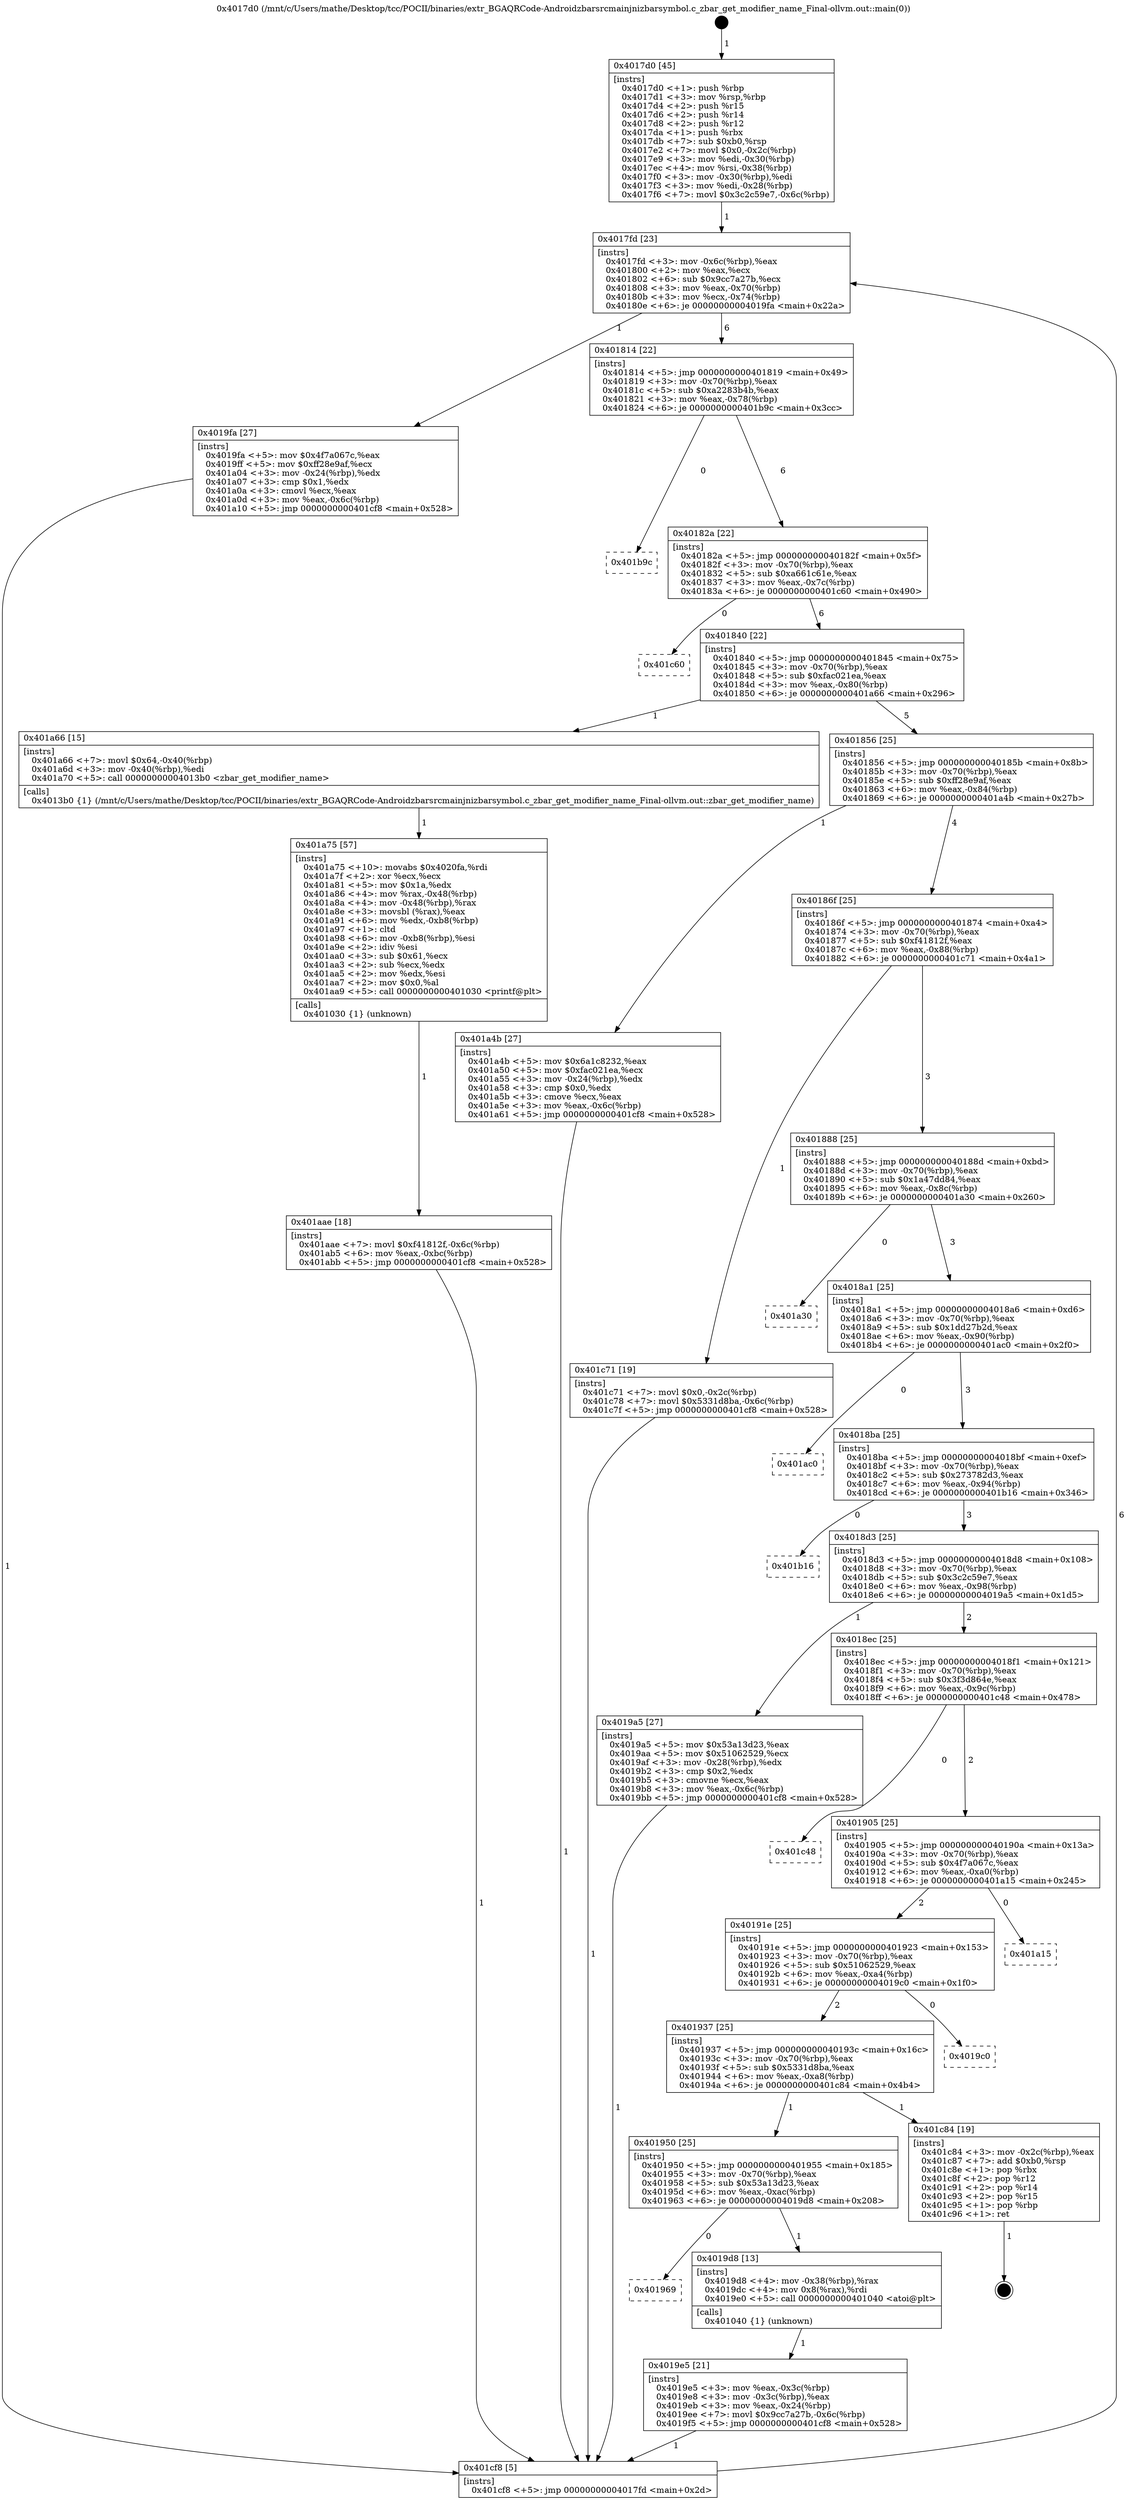 digraph "0x4017d0" {
  label = "0x4017d0 (/mnt/c/Users/mathe/Desktop/tcc/POCII/binaries/extr_BGAQRCode-Androidzbarsrcmainjnizbarsymbol.c_zbar_get_modifier_name_Final-ollvm.out::main(0))"
  labelloc = "t"
  node[shape=record]

  Entry [label="",width=0.3,height=0.3,shape=circle,fillcolor=black,style=filled]
  "0x4017fd" [label="{
     0x4017fd [23]\l
     | [instrs]\l
     &nbsp;&nbsp;0x4017fd \<+3\>: mov -0x6c(%rbp),%eax\l
     &nbsp;&nbsp;0x401800 \<+2\>: mov %eax,%ecx\l
     &nbsp;&nbsp;0x401802 \<+6\>: sub $0x9cc7a27b,%ecx\l
     &nbsp;&nbsp;0x401808 \<+3\>: mov %eax,-0x70(%rbp)\l
     &nbsp;&nbsp;0x40180b \<+3\>: mov %ecx,-0x74(%rbp)\l
     &nbsp;&nbsp;0x40180e \<+6\>: je 00000000004019fa \<main+0x22a\>\l
  }"]
  "0x4019fa" [label="{
     0x4019fa [27]\l
     | [instrs]\l
     &nbsp;&nbsp;0x4019fa \<+5\>: mov $0x4f7a067c,%eax\l
     &nbsp;&nbsp;0x4019ff \<+5\>: mov $0xff28e9af,%ecx\l
     &nbsp;&nbsp;0x401a04 \<+3\>: mov -0x24(%rbp),%edx\l
     &nbsp;&nbsp;0x401a07 \<+3\>: cmp $0x1,%edx\l
     &nbsp;&nbsp;0x401a0a \<+3\>: cmovl %ecx,%eax\l
     &nbsp;&nbsp;0x401a0d \<+3\>: mov %eax,-0x6c(%rbp)\l
     &nbsp;&nbsp;0x401a10 \<+5\>: jmp 0000000000401cf8 \<main+0x528\>\l
  }"]
  "0x401814" [label="{
     0x401814 [22]\l
     | [instrs]\l
     &nbsp;&nbsp;0x401814 \<+5\>: jmp 0000000000401819 \<main+0x49\>\l
     &nbsp;&nbsp;0x401819 \<+3\>: mov -0x70(%rbp),%eax\l
     &nbsp;&nbsp;0x40181c \<+5\>: sub $0xa2283b4b,%eax\l
     &nbsp;&nbsp;0x401821 \<+3\>: mov %eax,-0x78(%rbp)\l
     &nbsp;&nbsp;0x401824 \<+6\>: je 0000000000401b9c \<main+0x3cc\>\l
  }"]
  Exit [label="",width=0.3,height=0.3,shape=circle,fillcolor=black,style=filled,peripheries=2]
  "0x401b9c" [label="{
     0x401b9c\l
  }", style=dashed]
  "0x40182a" [label="{
     0x40182a [22]\l
     | [instrs]\l
     &nbsp;&nbsp;0x40182a \<+5\>: jmp 000000000040182f \<main+0x5f\>\l
     &nbsp;&nbsp;0x40182f \<+3\>: mov -0x70(%rbp),%eax\l
     &nbsp;&nbsp;0x401832 \<+5\>: sub $0xa661c61e,%eax\l
     &nbsp;&nbsp;0x401837 \<+3\>: mov %eax,-0x7c(%rbp)\l
     &nbsp;&nbsp;0x40183a \<+6\>: je 0000000000401c60 \<main+0x490\>\l
  }"]
  "0x401aae" [label="{
     0x401aae [18]\l
     | [instrs]\l
     &nbsp;&nbsp;0x401aae \<+7\>: movl $0xf41812f,-0x6c(%rbp)\l
     &nbsp;&nbsp;0x401ab5 \<+6\>: mov %eax,-0xbc(%rbp)\l
     &nbsp;&nbsp;0x401abb \<+5\>: jmp 0000000000401cf8 \<main+0x528\>\l
  }"]
  "0x401c60" [label="{
     0x401c60\l
  }", style=dashed]
  "0x401840" [label="{
     0x401840 [22]\l
     | [instrs]\l
     &nbsp;&nbsp;0x401840 \<+5\>: jmp 0000000000401845 \<main+0x75\>\l
     &nbsp;&nbsp;0x401845 \<+3\>: mov -0x70(%rbp),%eax\l
     &nbsp;&nbsp;0x401848 \<+5\>: sub $0xfac021ea,%eax\l
     &nbsp;&nbsp;0x40184d \<+3\>: mov %eax,-0x80(%rbp)\l
     &nbsp;&nbsp;0x401850 \<+6\>: je 0000000000401a66 \<main+0x296\>\l
  }"]
  "0x401a75" [label="{
     0x401a75 [57]\l
     | [instrs]\l
     &nbsp;&nbsp;0x401a75 \<+10\>: movabs $0x4020fa,%rdi\l
     &nbsp;&nbsp;0x401a7f \<+2\>: xor %ecx,%ecx\l
     &nbsp;&nbsp;0x401a81 \<+5\>: mov $0x1a,%edx\l
     &nbsp;&nbsp;0x401a86 \<+4\>: mov %rax,-0x48(%rbp)\l
     &nbsp;&nbsp;0x401a8a \<+4\>: mov -0x48(%rbp),%rax\l
     &nbsp;&nbsp;0x401a8e \<+3\>: movsbl (%rax),%eax\l
     &nbsp;&nbsp;0x401a91 \<+6\>: mov %edx,-0xb8(%rbp)\l
     &nbsp;&nbsp;0x401a97 \<+1\>: cltd\l
     &nbsp;&nbsp;0x401a98 \<+6\>: mov -0xb8(%rbp),%esi\l
     &nbsp;&nbsp;0x401a9e \<+2\>: idiv %esi\l
     &nbsp;&nbsp;0x401aa0 \<+3\>: sub $0x61,%ecx\l
     &nbsp;&nbsp;0x401aa3 \<+2\>: sub %ecx,%edx\l
     &nbsp;&nbsp;0x401aa5 \<+2\>: mov %edx,%esi\l
     &nbsp;&nbsp;0x401aa7 \<+2\>: mov $0x0,%al\l
     &nbsp;&nbsp;0x401aa9 \<+5\>: call 0000000000401030 \<printf@plt\>\l
     | [calls]\l
     &nbsp;&nbsp;0x401030 \{1\} (unknown)\l
  }"]
  "0x401a66" [label="{
     0x401a66 [15]\l
     | [instrs]\l
     &nbsp;&nbsp;0x401a66 \<+7\>: movl $0x64,-0x40(%rbp)\l
     &nbsp;&nbsp;0x401a6d \<+3\>: mov -0x40(%rbp),%edi\l
     &nbsp;&nbsp;0x401a70 \<+5\>: call 00000000004013b0 \<zbar_get_modifier_name\>\l
     | [calls]\l
     &nbsp;&nbsp;0x4013b0 \{1\} (/mnt/c/Users/mathe/Desktop/tcc/POCII/binaries/extr_BGAQRCode-Androidzbarsrcmainjnizbarsymbol.c_zbar_get_modifier_name_Final-ollvm.out::zbar_get_modifier_name)\l
  }"]
  "0x401856" [label="{
     0x401856 [25]\l
     | [instrs]\l
     &nbsp;&nbsp;0x401856 \<+5\>: jmp 000000000040185b \<main+0x8b\>\l
     &nbsp;&nbsp;0x40185b \<+3\>: mov -0x70(%rbp),%eax\l
     &nbsp;&nbsp;0x40185e \<+5\>: sub $0xff28e9af,%eax\l
     &nbsp;&nbsp;0x401863 \<+6\>: mov %eax,-0x84(%rbp)\l
     &nbsp;&nbsp;0x401869 \<+6\>: je 0000000000401a4b \<main+0x27b\>\l
  }"]
  "0x4019e5" [label="{
     0x4019e5 [21]\l
     | [instrs]\l
     &nbsp;&nbsp;0x4019e5 \<+3\>: mov %eax,-0x3c(%rbp)\l
     &nbsp;&nbsp;0x4019e8 \<+3\>: mov -0x3c(%rbp),%eax\l
     &nbsp;&nbsp;0x4019eb \<+3\>: mov %eax,-0x24(%rbp)\l
     &nbsp;&nbsp;0x4019ee \<+7\>: movl $0x9cc7a27b,-0x6c(%rbp)\l
     &nbsp;&nbsp;0x4019f5 \<+5\>: jmp 0000000000401cf8 \<main+0x528\>\l
  }"]
  "0x401a4b" [label="{
     0x401a4b [27]\l
     | [instrs]\l
     &nbsp;&nbsp;0x401a4b \<+5\>: mov $0x6a1c8232,%eax\l
     &nbsp;&nbsp;0x401a50 \<+5\>: mov $0xfac021ea,%ecx\l
     &nbsp;&nbsp;0x401a55 \<+3\>: mov -0x24(%rbp),%edx\l
     &nbsp;&nbsp;0x401a58 \<+3\>: cmp $0x0,%edx\l
     &nbsp;&nbsp;0x401a5b \<+3\>: cmove %ecx,%eax\l
     &nbsp;&nbsp;0x401a5e \<+3\>: mov %eax,-0x6c(%rbp)\l
     &nbsp;&nbsp;0x401a61 \<+5\>: jmp 0000000000401cf8 \<main+0x528\>\l
  }"]
  "0x40186f" [label="{
     0x40186f [25]\l
     | [instrs]\l
     &nbsp;&nbsp;0x40186f \<+5\>: jmp 0000000000401874 \<main+0xa4\>\l
     &nbsp;&nbsp;0x401874 \<+3\>: mov -0x70(%rbp),%eax\l
     &nbsp;&nbsp;0x401877 \<+5\>: sub $0xf41812f,%eax\l
     &nbsp;&nbsp;0x40187c \<+6\>: mov %eax,-0x88(%rbp)\l
     &nbsp;&nbsp;0x401882 \<+6\>: je 0000000000401c71 \<main+0x4a1\>\l
  }"]
  "0x401969" [label="{
     0x401969\l
  }", style=dashed]
  "0x401c71" [label="{
     0x401c71 [19]\l
     | [instrs]\l
     &nbsp;&nbsp;0x401c71 \<+7\>: movl $0x0,-0x2c(%rbp)\l
     &nbsp;&nbsp;0x401c78 \<+7\>: movl $0x5331d8ba,-0x6c(%rbp)\l
     &nbsp;&nbsp;0x401c7f \<+5\>: jmp 0000000000401cf8 \<main+0x528\>\l
  }"]
  "0x401888" [label="{
     0x401888 [25]\l
     | [instrs]\l
     &nbsp;&nbsp;0x401888 \<+5\>: jmp 000000000040188d \<main+0xbd\>\l
     &nbsp;&nbsp;0x40188d \<+3\>: mov -0x70(%rbp),%eax\l
     &nbsp;&nbsp;0x401890 \<+5\>: sub $0x1a47dd84,%eax\l
     &nbsp;&nbsp;0x401895 \<+6\>: mov %eax,-0x8c(%rbp)\l
     &nbsp;&nbsp;0x40189b \<+6\>: je 0000000000401a30 \<main+0x260\>\l
  }"]
  "0x4019d8" [label="{
     0x4019d8 [13]\l
     | [instrs]\l
     &nbsp;&nbsp;0x4019d8 \<+4\>: mov -0x38(%rbp),%rax\l
     &nbsp;&nbsp;0x4019dc \<+4\>: mov 0x8(%rax),%rdi\l
     &nbsp;&nbsp;0x4019e0 \<+5\>: call 0000000000401040 \<atoi@plt\>\l
     | [calls]\l
     &nbsp;&nbsp;0x401040 \{1\} (unknown)\l
  }"]
  "0x401a30" [label="{
     0x401a30\l
  }", style=dashed]
  "0x4018a1" [label="{
     0x4018a1 [25]\l
     | [instrs]\l
     &nbsp;&nbsp;0x4018a1 \<+5\>: jmp 00000000004018a6 \<main+0xd6\>\l
     &nbsp;&nbsp;0x4018a6 \<+3\>: mov -0x70(%rbp),%eax\l
     &nbsp;&nbsp;0x4018a9 \<+5\>: sub $0x1dd27b2d,%eax\l
     &nbsp;&nbsp;0x4018ae \<+6\>: mov %eax,-0x90(%rbp)\l
     &nbsp;&nbsp;0x4018b4 \<+6\>: je 0000000000401ac0 \<main+0x2f0\>\l
  }"]
  "0x401950" [label="{
     0x401950 [25]\l
     | [instrs]\l
     &nbsp;&nbsp;0x401950 \<+5\>: jmp 0000000000401955 \<main+0x185\>\l
     &nbsp;&nbsp;0x401955 \<+3\>: mov -0x70(%rbp),%eax\l
     &nbsp;&nbsp;0x401958 \<+5\>: sub $0x53a13d23,%eax\l
     &nbsp;&nbsp;0x40195d \<+6\>: mov %eax,-0xac(%rbp)\l
     &nbsp;&nbsp;0x401963 \<+6\>: je 00000000004019d8 \<main+0x208\>\l
  }"]
  "0x401ac0" [label="{
     0x401ac0\l
  }", style=dashed]
  "0x4018ba" [label="{
     0x4018ba [25]\l
     | [instrs]\l
     &nbsp;&nbsp;0x4018ba \<+5\>: jmp 00000000004018bf \<main+0xef\>\l
     &nbsp;&nbsp;0x4018bf \<+3\>: mov -0x70(%rbp),%eax\l
     &nbsp;&nbsp;0x4018c2 \<+5\>: sub $0x273782d3,%eax\l
     &nbsp;&nbsp;0x4018c7 \<+6\>: mov %eax,-0x94(%rbp)\l
     &nbsp;&nbsp;0x4018cd \<+6\>: je 0000000000401b16 \<main+0x346\>\l
  }"]
  "0x401c84" [label="{
     0x401c84 [19]\l
     | [instrs]\l
     &nbsp;&nbsp;0x401c84 \<+3\>: mov -0x2c(%rbp),%eax\l
     &nbsp;&nbsp;0x401c87 \<+7\>: add $0xb0,%rsp\l
     &nbsp;&nbsp;0x401c8e \<+1\>: pop %rbx\l
     &nbsp;&nbsp;0x401c8f \<+2\>: pop %r12\l
     &nbsp;&nbsp;0x401c91 \<+2\>: pop %r14\l
     &nbsp;&nbsp;0x401c93 \<+2\>: pop %r15\l
     &nbsp;&nbsp;0x401c95 \<+1\>: pop %rbp\l
     &nbsp;&nbsp;0x401c96 \<+1\>: ret\l
  }"]
  "0x401b16" [label="{
     0x401b16\l
  }", style=dashed]
  "0x4018d3" [label="{
     0x4018d3 [25]\l
     | [instrs]\l
     &nbsp;&nbsp;0x4018d3 \<+5\>: jmp 00000000004018d8 \<main+0x108\>\l
     &nbsp;&nbsp;0x4018d8 \<+3\>: mov -0x70(%rbp),%eax\l
     &nbsp;&nbsp;0x4018db \<+5\>: sub $0x3c2c59e7,%eax\l
     &nbsp;&nbsp;0x4018e0 \<+6\>: mov %eax,-0x98(%rbp)\l
     &nbsp;&nbsp;0x4018e6 \<+6\>: je 00000000004019a5 \<main+0x1d5\>\l
  }"]
  "0x401937" [label="{
     0x401937 [25]\l
     | [instrs]\l
     &nbsp;&nbsp;0x401937 \<+5\>: jmp 000000000040193c \<main+0x16c\>\l
     &nbsp;&nbsp;0x40193c \<+3\>: mov -0x70(%rbp),%eax\l
     &nbsp;&nbsp;0x40193f \<+5\>: sub $0x5331d8ba,%eax\l
     &nbsp;&nbsp;0x401944 \<+6\>: mov %eax,-0xa8(%rbp)\l
     &nbsp;&nbsp;0x40194a \<+6\>: je 0000000000401c84 \<main+0x4b4\>\l
  }"]
  "0x4019a5" [label="{
     0x4019a5 [27]\l
     | [instrs]\l
     &nbsp;&nbsp;0x4019a5 \<+5\>: mov $0x53a13d23,%eax\l
     &nbsp;&nbsp;0x4019aa \<+5\>: mov $0x51062529,%ecx\l
     &nbsp;&nbsp;0x4019af \<+3\>: mov -0x28(%rbp),%edx\l
     &nbsp;&nbsp;0x4019b2 \<+3\>: cmp $0x2,%edx\l
     &nbsp;&nbsp;0x4019b5 \<+3\>: cmovne %ecx,%eax\l
     &nbsp;&nbsp;0x4019b8 \<+3\>: mov %eax,-0x6c(%rbp)\l
     &nbsp;&nbsp;0x4019bb \<+5\>: jmp 0000000000401cf8 \<main+0x528\>\l
  }"]
  "0x4018ec" [label="{
     0x4018ec [25]\l
     | [instrs]\l
     &nbsp;&nbsp;0x4018ec \<+5\>: jmp 00000000004018f1 \<main+0x121\>\l
     &nbsp;&nbsp;0x4018f1 \<+3\>: mov -0x70(%rbp),%eax\l
     &nbsp;&nbsp;0x4018f4 \<+5\>: sub $0x3f3d864e,%eax\l
     &nbsp;&nbsp;0x4018f9 \<+6\>: mov %eax,-0x9c(%rbp)\l
     &nbsp;&nbsp;0x4018ff \<+6\>: je 0000000000401c48 \<main+0x478\>\l
  }"]
  "0x401cf8" [label="{
     0x401cf8 [5]\l
     | [instrs]\l
     &nbsp;&nbsp;0x401cf8 \<+5\>: jmp 00000000004017fd \<main+0x2d\>\l
  }"]
  "0x4017d0" [label="{
     0x4017d0 [45]\l
     | [instrs]\l
     &nbsp;&nbsp;0x4017d0 \<+1\>: push %rbp\l
     &nbsp;&nbsp;0x4017d1 \<+3\>: mov %rsp,%rbp\l
     &nbsp;&nbsp;0x4017d4 \<+2\>: push %r15\l
     &nbsp;&nbsp;0x4017d6 \<+2\>: push %r14\l
     &nbsp;&nbsp;0x4017d8 \<+2\>: push %r12\l
     &nbsp;&nbsp;0x4017da \<+1\>: push %rbx\l
     &nbsp;&nbsp;0x4017db \<+7\>: sub $0xb0,%rsp\l
     &nbsp;&nbsp;0x4017e2 \<+7\>: movl $0x0,-0x2c(%rbp)\l
     &nbsp;&nbsp;0x4017e9 \<+3\>: mov %edi,-0x30(%rbp)\l
     &nbsp;&nbsp;0x4017ec \<+4\>: mov %rsi,-0x38(%rbp)\l
     &nbsp;&nbsp;0x4017f0 \<+3\>: mov -0x30(%rbp),%edi\l
     &nbsp;&nbsp;0x4017f3 \<+3\>: mov %edi,-0x28(%rbp)\l
     &nbsp;&nbsp;0x4017f6 \<+7\>: movl $0x3c2c59e7,-0x6c(%rbp)\l
  }"]
  "0x4019c0" [label="{
     0x4019c0\l
  }", style=dashed]
  "0x401c48" [label="{
     0x401c48\l
  }", style=dashed]
  "0x401905" [label="{
     0x401905 [25]\l
     | [instrs]\l
     &nbsp;&nbsp;0x401905 \<+5\>: jmp 000000000040190a \<main+0x13a\>\l
     &nbsp;&nbsp;0x40190a \<+3\>: mov -0x70(%rbp),%eax\l
     &nbsp;&nbsp;0x40190d \<+5\>: sub $0x4f7a067c,%eax\l
     &nbsp;&nbsp;0x401912 \<+6\>: mov %eax,-0xa0(%rbp)\l
     &nbsp;&nbsp;0x401918 \<+6\>: je 0000000000401a15 \<main+0x245\>\l
  }"]
  "0x40191e" [label="{
     0x40191e [25]\l
     | [instrs]\l
     &nbsp;&nbsp;0x40191e \<+5\>: jmp 0000000000401923 \<main+0x153\>\l
     &nbsp;&nbsp;0x401923 \<+3\>: mov -0x70(%rbp),%eax\l
     &nbsp;&nbsp;0x401926 \<+5\>: sub $0x51062529,%eax\l
     &nbsp;&nbsp;0x40192b \<+6\>: mov %eax,-0xa4(%rbp)\l
     &nbsp;&nbsp;0x401931 \<+6\>: je 00000000004019c0 \<main+0x1f0\>\l
  }"]
  "0x401a15" [label="{
     0x401a15\l
  }", style=dashed]
  Entry -> "0x4017d0" [label=" 1"]
  "0x4017fd" -> "0x4019fa" [label=" 1"]
  "0x4017fd" -> "0x401814" [label=" 6"]
  "0x401c84" -> Exit [label=" 1"]
  "0x401814" -> "0x401b9c" [label=" 0"]
  "0x401814" -> "0x40182a" [label=" 6"]
  "0x401c71" -> "0x401cf8" [label=" 1"]
  "0x40182a" -> "0x401c60" [label=" 0"]
  "0x40182a" -> "0x401840" [label=" 6"]
  "0x401aae" -> "0x401cf8" [label=" 1"]
  "0x401840" -> "0x401a66" [label=" 1"]
  "0x401840" -> "0x401856" [label=" 5"]
  "0x401a75" -> "0x401aae" [label=" 1"]
  "0x401856" -> "0x401a4b" [label=" 1"]
  "0x401856" -> "0x40186f" [label=" 4"]
  "0x401a66" -> "0x401a75" [label=" 1"]
  "0x40186f" -> "0x401c71" [label=" 1"]
  "0x40186f" -> "0x401888" [label=" 3"]
  "0x401a4b" -> "0x401cf8" [label=" 1"]
  "0x401888" -> "0x401a30" [label=" 0"]
  "0x401888" -> "0x4018a1" [label=" 3"]
  "0x4019fa" -> "0x401cf8" [label=" 1"]
  "0x4018a1" -> "0x401ac0" [label=" 0"]
  "0x4018a1" -> "0x4018ba" [label=" 3"]
  "0x4019d8" -> "0x4019e5" [label=" 1"]
  "0x4018ba" -> "0x401b16" [label=" 0"]
  "0x4018ba" -> "0x4018d3" [label=" 3"]
  "0x401950" -> "0x401969" [label=" 0"]
  "0x4018d3" -> "0x4019a5" [label=" 1"]
  "0x4018d3" -> "0x4018ec" [label=" 2"]
  "0x4019a5" -> "0x401cf8" [label=" 1"]
  "0x4017d0" -> "0x4017fd" [label=" 1"]
  "0x401cf8" -> "0x4017fd" [label=" 6"]
  "0x4019e5" -> "0x401cf8" [label=" 1"]
  "0x4018ec" -> "0x401c48" [label=" 0"]
  "0x4018ec" -> "0x401905" [label=" 2"]
  "0x401937" -> "0x401950" [label=" 1"]
  "0x401905" -> "0x401a15" [label=" 0"]
  "0x401905" -> "0x40191e" [label=" 2"]
  "0x401937" -> "0x401c84" [label=" 1"]
  "0x40191e" -> "0x4019c0" [label=" 0"]
  "0x40191e" -> "0x401937" [label=" 2"]
  "0x401950" -> "0x4019d8" [label=" 1"]
}
